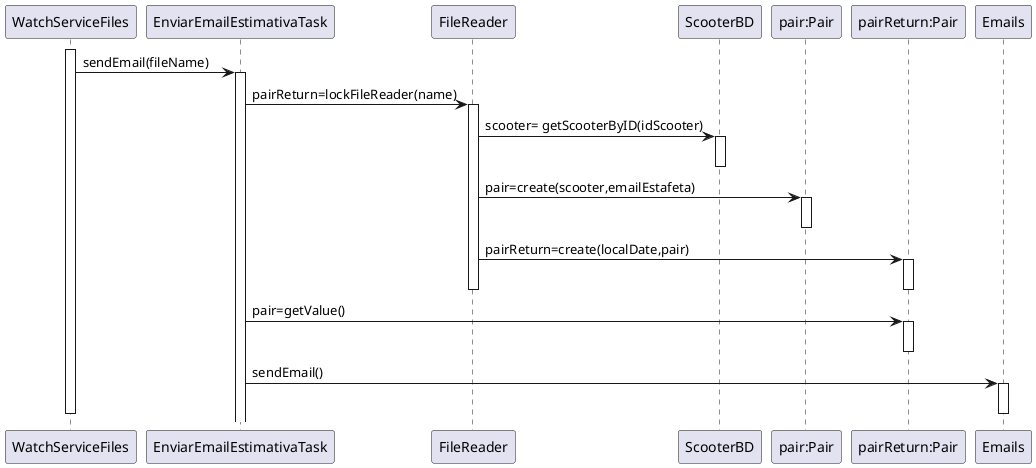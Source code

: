 @startuml
activate WatchServiceFiles
WatchServiceFiles -> EnviarEmailEstimativaTask:sendEmail(fileName)
activate EnviarEmailEstimativaTask
EnviarEmailEstimativaTask->FileReader:pairReturn=lockFileReader(name)
activate FileReader
FileReader -> ScooterBD:scooter= getScooterByID(idScooter)
activate ScooterBD
deactivate ScooterBD

FileReader->"pair:Pair":pair=create(scooter,emailEstafeta)
activate "pair:Pair"
deactivate "pair:Pair"
FileReader->"pairReturn:Pair":pairReturn=create(localDate,pair)
activate "pairReturn:Pair"
deactivate "pairReturn:Pair"
deactivate FileReader

EnviarEmailEstimativaTask->"pairReturn:Pair":pair=getValue()
activate "pairReturn:Pair"
deactivate "pairReturn:Pair"
EnviarEmailEstimativaTask->Emails:sendEmail()
activate Emails
deactivate Emails

deactivate WatchServiceFiles
@enduml